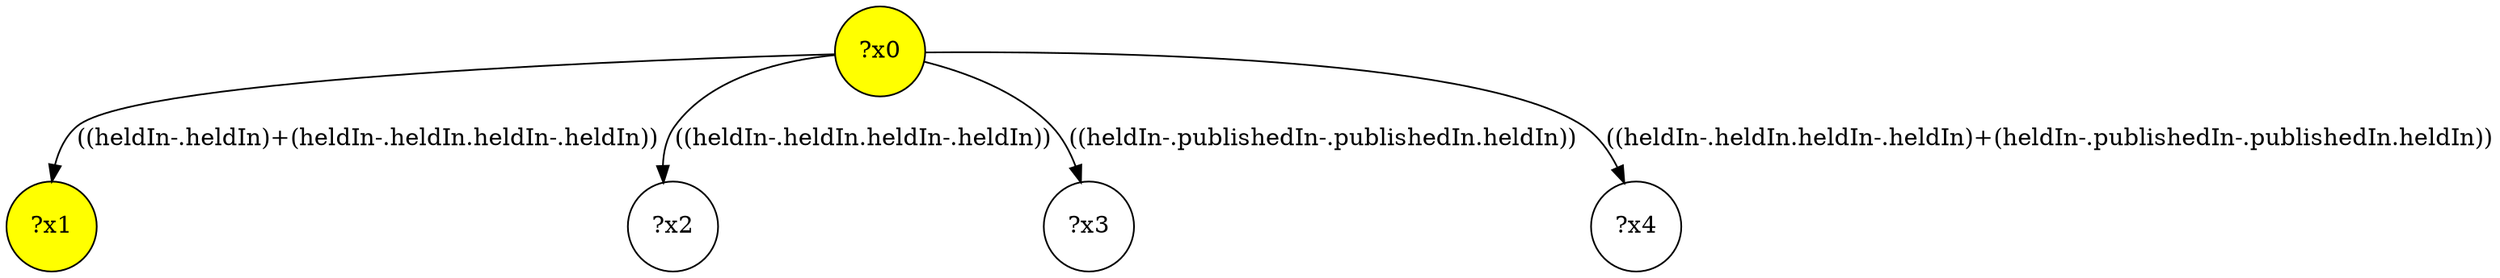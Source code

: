 digraph g {
	x0 [fillcolor="yellow", style="filled," shape=circle, label="?x0"];
	x1 [fillcolor="yellow", style="filled," shape=circle, label="?x1"];
	x0 -> x1 [label="((heldIn-.heldIn)+(heldIn-.heldIn.heldIn-.heldIn))"];
	x2 [shape=circle, label="?x2"];
	x0 -> x2 [label="((heldIn-.heldIn.heldIn-.heldIn))"];
	x3 [shape=circle, label="?x3"];
	x0 -> x3 [label="((heldIn-.publishedIn-.publishedIn.heldIn))"];
	x4 [shape=circle, label="?x4"];
	x0 -> x4 [label="((heldIn-.heldIn.heldIn-.heldIn)+(heldIn-.publishedIn-.publishedIn.heldIn))"];
}
